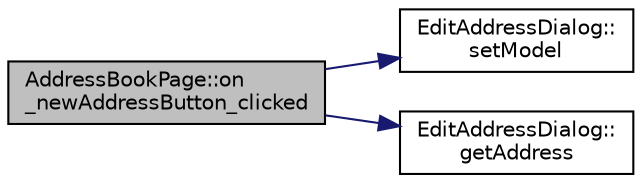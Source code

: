 digraph "AddressBookPage::on_newAddressButton_clicked"
{
  edge [fontname="Helvetica",fontsize="10",labelfontname="Helvetica",labelfontsize="10"];
  node [fontname="Helvetica",fontsize="10",shape=record];
  rankdir="LR";
  Node53 [label="AddressBookPage::on\l_newAddressButton_clicked",height=0.2,width=0.4,color="black", fillcolor="grey75", style="filled", fontcolor="black"];
  Node53 -> Node54 [color="midnightblue",fontsize="10",style="solid",fontname="Helvetica"];
  Node54 [label="EditAddressDialog::\lsetModel",height=0.2,width=0.4,color="black", fillcolor="white", style="filled",URL="$da/db7/class_edit_address_dialog.html#a57d26af2c34bd45c06596e9b3fc9a446"];
  Node53 -> Node55 [color="midnightblue",fontsize="10",style="solid",fontname="Helvetica"];
  Node55 [label="EditAddressDialog::\lgetAddress",height=0.2,width=0.4,color="black", fillcolor="white", style="filled",URL="$da/db7/class_edit_address_dialog.html#afe0ba363f55641dc7e510fff7764a5f1"];
}
